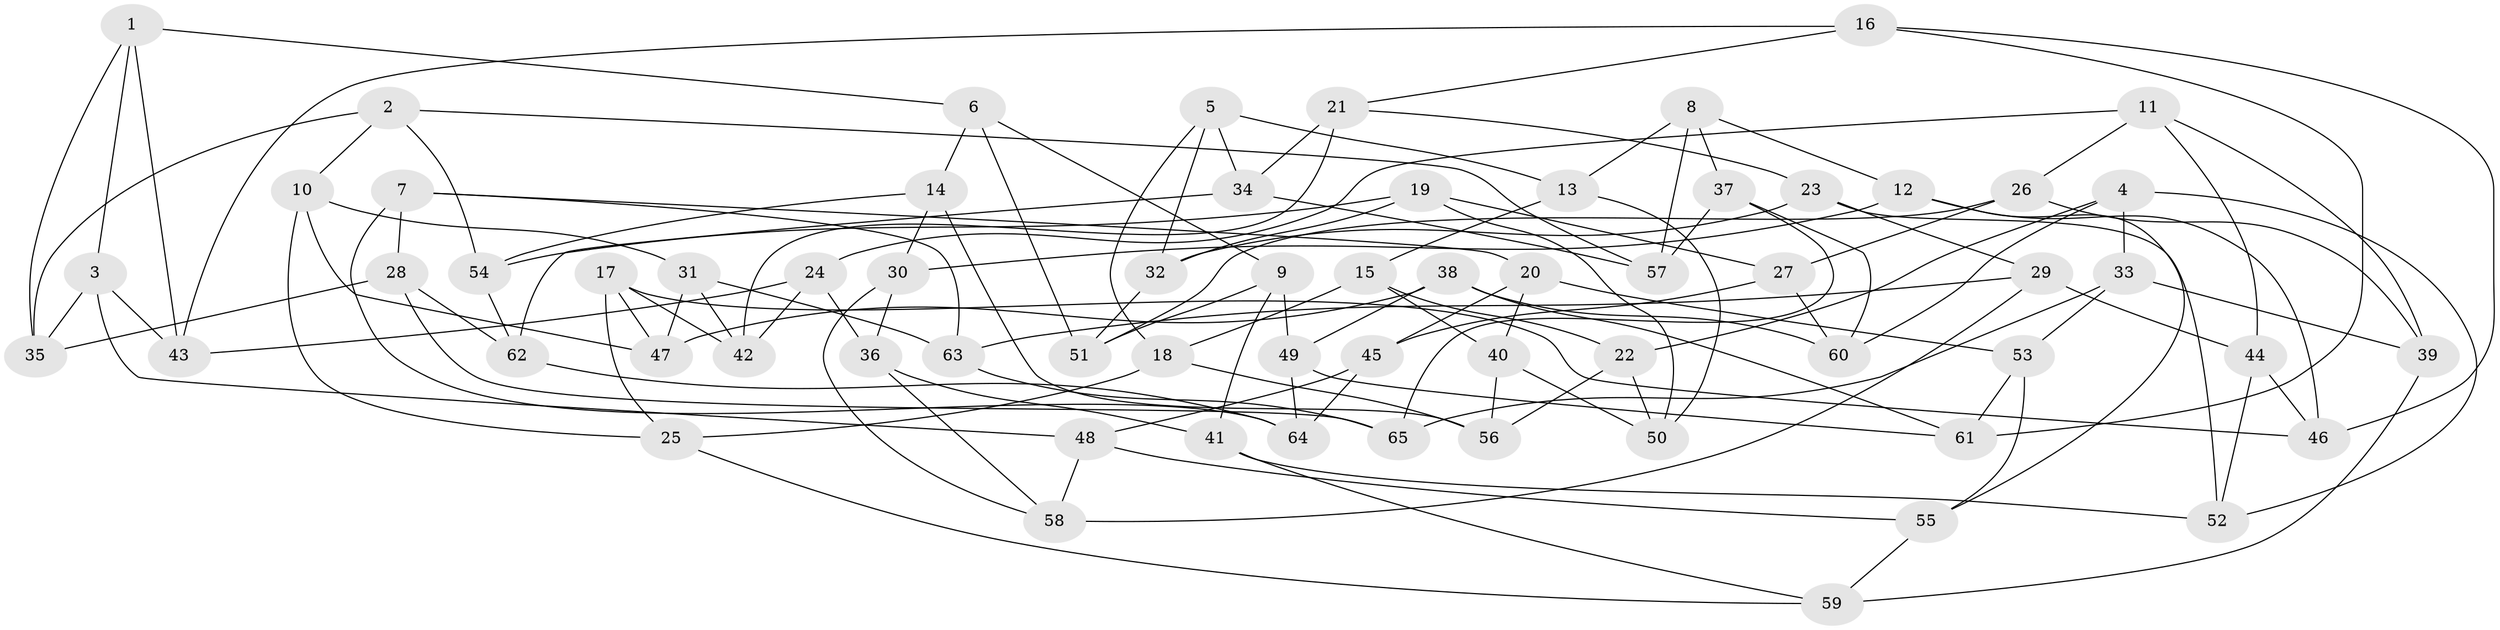 // Generated by graph-tools (version 1.1) at 2025/03/03/09/25 03:03:10]
// undirected, 65 vertices, 130 edges
graph export_dot {
graph [start="1"]
  node [color=gray90,style=filled];
  1;
  2;
  3;
  4;
  5;
  6;
  7;
  8;
  9;
  10;
  11;
  12;
  13;
  14;
  15;
  16;
  17;
  18;
  19;
  20;
  21;
  22;
  23;
  24;
  25;
  26;
  27;
  28;
  29;
  30;
  31;
  32;
  33;
  34;
  35;
  36;
  37;
  38;
  39;
  40;
  41;
  42;
  43;
  44;
  45;
  46;
  47;
  48;
  49;
  50;
  51;
  52;
  53;
  54;
  55;
  56;
  57;
  58;
  59;
  60;
  61;
  62;
  63;
  64;
  65;
  1 -- 35;
  1 -- 43;
  1 -- 6;
  1 -- 3;
  2 -- 35;
  2 -- 54;
  2 -- 57;
  2 -- 10;
  3 -- 48;
  3 -- 35;
  3 -- 43;
  4 -- 60;
  4 -- 33;
  4 -- 22;
  4 -- 52;
  5 -- 32;
  5 -- 34;
  5 -- 13;
  5 -- 18;
  6 -- 9;
  6 -- 14;
  6 -- 51;
  7 -- 64;
  7 -- 63;
  7 -- 20;
  7 -- 28;
  8 -- 37;
  8 -- 12;
  8 -- 13;
  8 -- 57;
  9 -- 41;
  9 -- 49;
  9 -- 51;
  10 -- 31;
  10 -- 47;
  10 -- 25;
  11 -- 24;
  11 -- 26;
  11 -- 39;
  11 -- 44;
  12 -- 30;
  12 -- 55;
  12 -- 46;
  13 -- 50;
  13 -- 15;
  14 -- 56;
  14 -- 30;
  14 -- 54;
  15 -- 22;
  15 -- 18;
  15 -- 40;
  16 -- 46;
  16 -- 43;
  16 -- 61;
  16 -- 21;
  17 -- 46;
  17 -- 47;
  17 -- 25;
  17 -- 42;
  18 -- 25;
  18 -- 56;
  19 -- 54;
  19 -- 27;
  19 -- 32;
  19 -- 50;
  20 -- 40;
  20 -- 53;
  20 -- 45;
  21 -- 34;
  21 -- 42;
  21 -- 23;
  22 -- 56;
  22 -- 50;
  23 -- 29;
  23 -- 32;
  23 -- 52;
  24 -- 36;
  24 -- 43;
  24 -- 42;
  25 -- 59;
  26 -- 27;
  26 -- 51;
  26 -- 39;
  27 -- 60;
  27 -- 45;
  28 -- 35;
  28 -- 62;
  28 -- 65;
  29 -- 44;
  29 -- 63;
  29 -- 58;
  30 -- 36;
  30 -- 58;
  31 -- 63;
  31 -- 42;
  31 -- 47;
  32 -- 51;
  33 -- 39;
  33 -- 53;
  33 -- 65;
  34 -- 62;
  34 -- 57;
  36 -- 58;
  36 -- 41;
  37 -- 65;
  37 -- 57;
  37 -- 60;
  38 -- 49;
  38 -- 61;
  38 -- 47;
  38 -- 60;
  39 -- 59;
  40 -- 50;
  40 -- 56;
  41 -- 52;
  41 -- 59;
  44 -- 52;
  44 -- 46;
  45 -- 64;
  45 -- 48;
  48 -- 58;
  48 -- 55;
  49 -- 64;
  49 -- 61;
  53 -- 55;
  53 -- 61;
  54 -- 62;
  55 -- 59;
  62 -- 64;
  63 -- 65;
}

